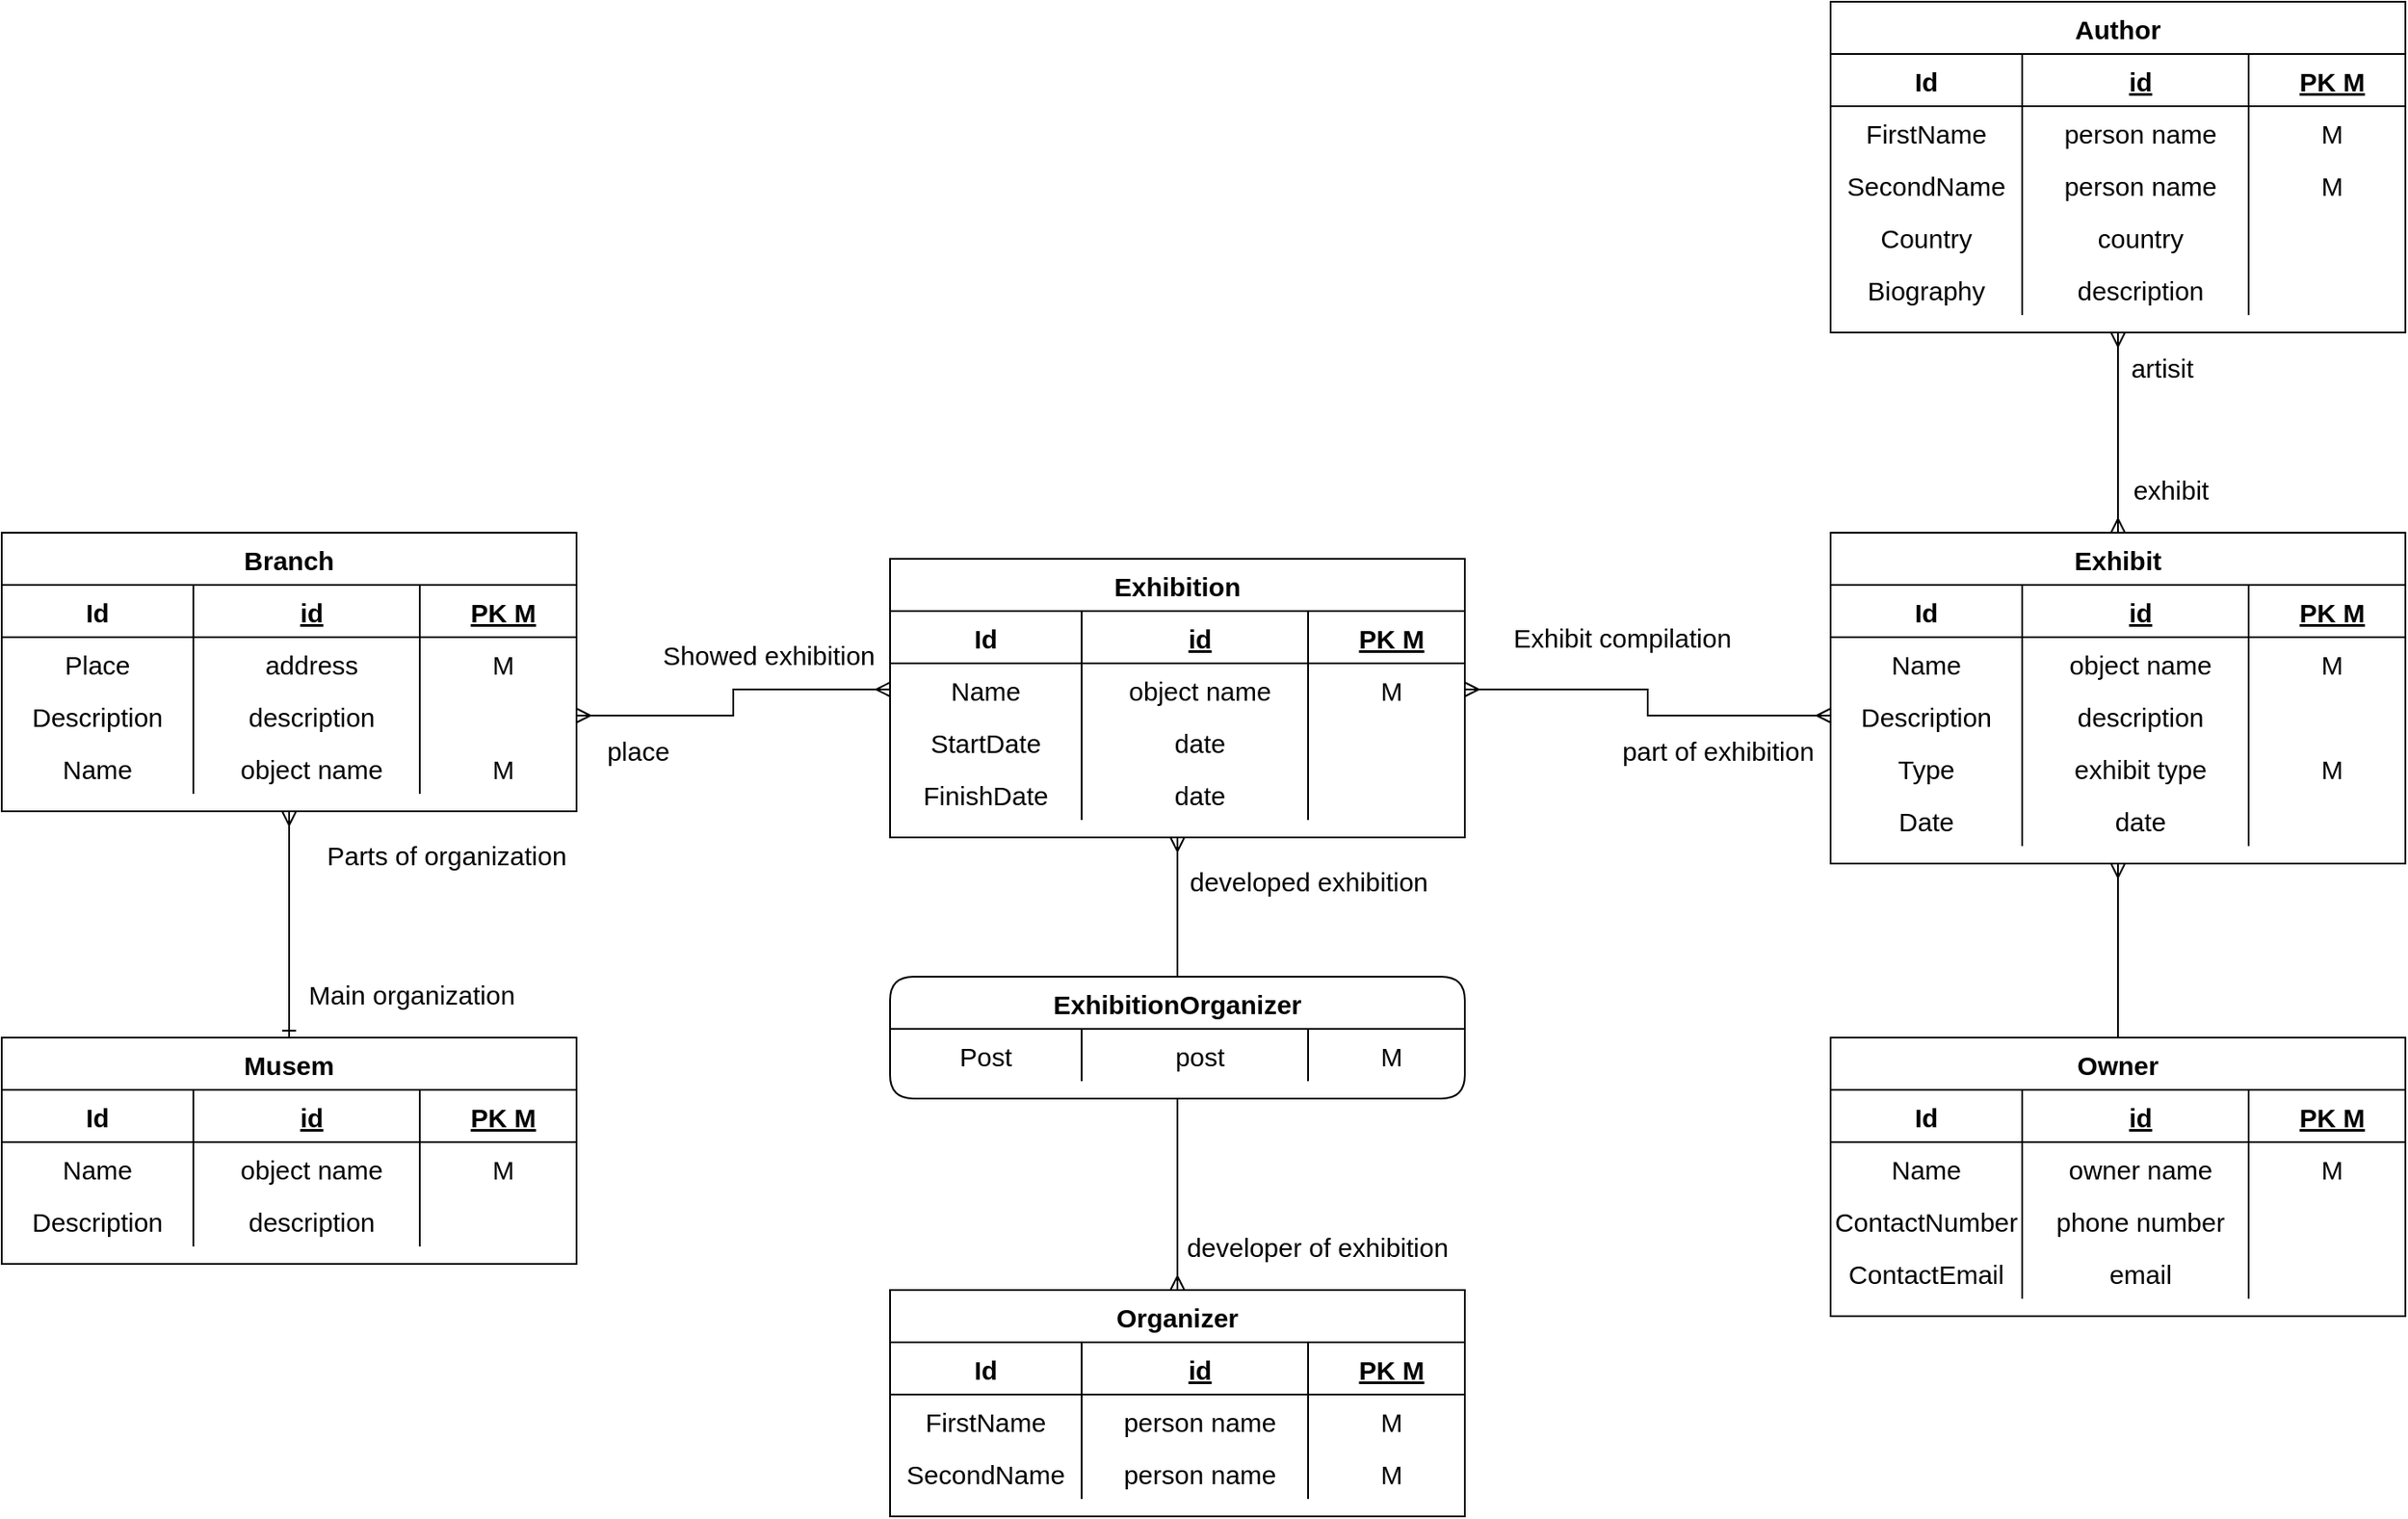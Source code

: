 <mxfile version="14.2.3" type="github">
  <diagram name="Page-1" id="e56a1550-8fbb-45ad-956c-1786394a9013">
    <mxGraphModel dx="1483" dy="821" grid="1" gridSize="10" guides="1" tooltips="1" connect="1" arrows="1" fold="1" page="1" pageScale="1" pageWidth="1920" pageHeight="1200" background="#ffffff" math="0" shadow="0">
      <root>
        <mxCell id="0" />
        <mxCell id="1" parent="0" />
        <mxCell id="dKACLaoBQJQbCitSLf5S-146" style="edgeStyle=orthogonalEdgeStyle;rounded=0;orthogonalLoop=1;jettySize=auto;html=1;exitX=0.5;exitY=0;exitDx=0;exitDy=0;entryX=0.5;entryY=1;entryDx=0;entryDy=0;startArrow=ERone;startFill=0;endArrow=ERmany;endFill=0;fontSize=15;" parent="1" source="dKACLaoBQJQbCitSLf5S-1" target="dKACLaoBQJQbCitSLf5S-18" edge="1">
          <mxGeometry relative="1" as="geometry" />
        </mxCell>
        <mxCell id="dKACLaoBQJQbCitSLf5S-1" value="Musem" style="shape=table;startSize=30;container=1;collapsible=1;childLayout=tableLayout;fixedRows=1;rowLines=0;fontStyle=1;align=center;resizeLast=1;fontSize=15;" parent="1" vertex="1">
          <mxGeometry x="410" y="845" width="330" height="130" as="geometry" />
        </mxCell>
        <mxCell id="dKACLaoBQJQbCitSLf5S-2" value="" style="shape=partialRectangle;collapsible=0;dropTarget=0;pointerEvents=0;fillColor=none;top=0;left=0;bottom=1;right=0;points=[[0,0.5],[1,0.5]];portConstraint=eastwest;align=center;fontSize=15;" parent="dKACLaoBQJQbCitSLf5S-1" vertex="1">
          <mxGeometry y="30" width="330" height="30" as="geometry" />
        </mxCell>
        <mxCell id="dKACLaoBQJQbCitSLf5S-3" value="Id" style="shape=partialRectangle;connectable=0;fillColor=none;top=0;left=0;bottom=0;right=0;fontStyle=1;overflow=hidden;align=center;fontSize=15;" parent="dKACLaoBQJQbCitSLf5S-2" vertex="1">
          <mxGeometry width="110" height="30" as="geometry" />
        </mxCell>
        <mxCell id="dKACLaoBQJQbCitSLf5S-4" value="id" style="shape=partialRectangle;connectable=0;fillColor=none;top=0;left=0;bottom=0;right=0;align=center;spacingLeft=6;fontStyle=5;overflow=hidden;fontSize=15;" parent="dKACLaoBQJQbCitSLf5S-2" vertex="1">
          <mxGeometry x="110" width="130" height="30" as="geometry" />
        </mxCell>
        <mxCell id="dKACLaoBQJQbCitSLf5S-14" value="PK M" style="shape=partialRectangle;connectable=0;fillColor=none;top=0;left=0;bottom=0;right=0;align=center;spacingLeft=6;fontStyle=5;overflow=hidden;fontSize=15;" parent="dKACLaoBQJQbCitSLf5S-2" vertex="1">
          <mxGeometry x="240" width="90" height="30" as="geometry" />
        </mxCell>
        <mxCell id="dKACLaoBQJQbCitSLf5S-5" value="" style="shape=partialRectangle;collapsible=0;dropTarget=0;pointerEvents=0;fillColor=none;top=0;left=0;bottom=0;right=0;points=[[0,0.5],[1,0.5]];portConstraint=eastwest;align=center;fontSize=15;" parent="dKACLaoBQJQbCitSLf5S-1" vertex="1">
          <mxGeometry y="60" width="330" height="30" as="geometry" />
        </mxCell>
        <mxCell id="dKACLaoBQJQbCitSLf5S-6" value="Name" style="shape=partialRectangle;connectable=0;fillColor=none;top=0;left=0;bottom=0;right=0;editable=1;overflow=hidden;align=center;fontSize=15;" parent="dKACLaoBQJQbCitSLf5S-5" vertex="1">
          <mxGeometry width="110" height="30" as="geometry" />
        </mxCell>
        <mxCell id="dKACLaoBQJQbCitSLf5S-7" value="object name" style="shape=partialRectangle;connectable=0;fillColor=none;top=0;left=0;bottom=0;right=0;align=center;spacingLeft=6;overflow=hidden;fontSize=15;" parent="dKACLaoBQJQbCitSLf5S-5" vertex="1">
          <mxGeometry x="110" width="130" height="30" as="geometry" />
        </mxCell>
        <mxCell id="dKACLaoBQJQbCitSLf5S-15" value="M" style="shape=partialRectangle;connectable=0;fillColor=none;top=0;left=0;bottom=0;right=0;align=center;spacingLeft=6;overflow=hidden;fontSize=15;" parent="dKACLaoBQJQbCitSLf5S-5" vertex="1">
          <mxGeometry x="240" width="90" height="30" as="geometry" />
        </mxCell>
        <mxCell id="dKACLaoBQJQbCitSLf5S-8" value="" style="shape=partialRectangle;collapsible=0;dropTarget=0;pointerEvents=0;fillColor=none;top=0;left=0;bottom=0;right=0;points=[[0,0.5],[1,0.5]];portConstraint=eastwest;align=center;fontSize=15;" parent="dKACLaoBQJQbCitSLf5S-1" vertex="1">
          <mxGeometry y="90" width="330" height="30" as="geometry" />
        </mxCell>
        <mxCell id="dKACLaoBQJQbCitSLf5S-9" value="Description" style="shape=partialRectangle;connectable=0;fillColor=none;top=0;left=0;bottom=0;right=0;editable=1;overflow=hidden;align=center;fontSize=15;" parent="dKACLaoBQJQbCitSLf5S-8" vertex="1">
          <mxGeometry width="110" height="30" as="geometry" />
        </mxCell>
        <mxCell id="dKACLaoBQJQbCitSLf5S-10" value="description" style="shape=partialRectangle;connectable=0;fillColor=none;top=0;left=0;bottom=0;right=0;align=center;spacingLeft=6;overflow=hidden;fontSize=15;" parent="dKACLaoBQJQbCitSLf5S-8" vertex="1">
          <mxGeometry x="110" width="130" height="30" as="geometry" />
        </mxCell>
        <mxCell id="dKACLaoBQJQbCitSLf5S-16" style="shape=partialRectangle;connectable=0;fillColor=none;top=0;left=0;bottom=0;right=0;align=center;spacingLeft=6;overflow=hidden;fontSize=15;" parent="dKACLaoBQJQbCitSLf5S-8" vertex="1">
          <mxGeometry x="240" width="90" height="30" as="geometry" />
        </mxCell>
        <mxCell id="dKACLaoBQJQbCitSLf5S-18" value="Branch" style="shape=table;startSize=30;container=1;collapsible=1;childLayout=tableLayout;fixedRows=1;rowLines=0;fontStyle=1;align=center;resizeLast=1;fontSize=15;" parent="1" vertex="1">
          <mxGeometry x="410" y="555" width="330" height="160" as="geometry" />
        </mxCell>
        <mxCell id="dKACLaoBQJQbCitSLf5S-19" value="" style="shape=partialRectangle;collapsible=0;dropTarget=0;pointerEvents=0;fillColor=none;top=0;left=0;bottom=1;right=0;points=[[0,0.5],[1,0.5]];portConstraint=eastwest;align=center;fontSize=15;" parent="dKACLaoBQJQbCitSLf5S-18" vertex="1">
          <mxGeometry y="30" width="330" height="30" as="geometry" />
        </mxCell>
        <mxCell id="dKACLaoBQJQbCitSLf5S-20" value="Id" style="shape=partialRectangle;connectable=0;fillColor=none;top=0;left=0;bottom=0;right=0;fontStyle=1;overflow=hidden;align=center;fontSize=15;" parent="dKACLaoBQJQbCitSLf5S-19" vertex="1">
          <mxGeometry width="110" height="30" as="geometry" />
        </mxCell>
        <mxCell id="dKACLaoBQJQbCitSLf5S-21" value="id" style="shape=partialRectangle;connectable=0;fillColor=none;top=0;left=0;bottom=0;right=0;align=center;spacingLeft=6;fontStyle=5;overflow=hidden;fontSize=15;" parent="dKACLaoBQJQbCitSLf5S-19" vertex="1">
          <mxGeometry x="110" width="130" height="30" as="geometry" />
        </mxCell>
        <mxCell id="dKACLaoBQJQbCitSLf5S-22" value="PK M" style="shape=partialRectangle;connectable=0;fillColor=none;top=0;left=0;bottom=0;right=0;align=center;spacingLeft=6;fontStyle=5;overflow=hidden;fontSize=15;" parent="dKACLaoBQJQbCitSLf5S-19" vertex="1">
          <mxGeometry x="240" width="90" height="30" as="geometry" />
        </mxCell>
        <mxCell id="dKACLaoBQJQbCitSLf5S-23" value="" style="shape=partialRectangle;collapsible=0;dropTarget=0;pointerEvents=0;fillColor=none;top=0;left=0;bottom=0;right=0;points=[[0,0.5],[1,0.5]];portConstraint=eastwest;align=center;fontSize=15;" parent="dKACLaoBQJQbCitSLf5S-18" vertex="1">
          <mxGeometry y="60" width="330" height="30" as="geometry" />
        </mxCell>
        <mxCell id="dKACLaoBQJQbCitSLf5S-24" value="Place" style="shape=partialRectangle;connectable=0;fillColor=none;top=0;left=0;bottom=0;right=0;editable=1;overflow=hidden;align=center;fontSize=15;" parent="dKACLaoBQJQbCitSLf5S-23" vertex="1">
          <mxGeometry width="110" height="30" as="geometry" />
        </mxCell>
        <mxCell id="dKACLaoBQJQbCitSLf5S-25" value="address" style="shape=partialRectangle;connectable=0;fillColor=none;top=0;left=0;bottom=0;right=0;align=center;spacingLeft=6;overflow=hidden;fontSize=15;" parent="dKACLaoBQJQbCitSLf5S-23" vertex="1">
          <mxGeometry x="110" width="130" height="30" as="geometry" />
        </mxCell>
        <mxCell id="dKACLaoBQJQbCitSLf5S-26" value="M" style="shape=partialRectangle;connectable=0;fillColor=none;top=0;left=0;bottom=0;right=0;align=center;spacingLeft=6;overflow=hidden;fontSize=15;" parent="dKACLaoBQJQbCitSLf5S-23" vertex="1">
          <mxGeometry x="240" width="90" height="30" as="geometry" />
        </mxCell>
        <mxCell id="dKACLaoBQJQbCitSLf5S-27" value="" style="shape=partialRectangle;collapsible=0;dropTarget=0;pointerEvents=0;fillColor=none;top=0;left=0;bottom=0;right=0;points=[[0,0.5],[1,0.5]];portConstraint=eastwest;align=center;fontSize=15;" parent="dKACLaoBQJQbCitSLf5S-18" vertex="1">
          <mxGeometry y="90" width="330" height="30" as="geometry" />
        </mxCell>
        <mxCell id="dKACLaoBQJQbCitSLf5S-28" value="Description" style="shape=partialRectangle;connectable=0;fillColor=none;top=0;left=0;bottom=0;right=0;editable=1;overflow=hidden;align=center;fontSize=15;" parent="dKACLaoBQJQbCitSLf5S-27" vertex="1">
          <mxGeometry width="110" height="30" as="geometry" />
        </mxCell>
        <mxCell id="dKACLaoBQJQbCitSLf5S-29" value="description" style="shape=partialRectangle;connectable=0;fillColor=none;top=0;left=0;bottom=0;right=0;align=center;spacingLeft=6;overflow=hidden;fontSize=15;" parent="dKACLaoBQJQbCitSLf5S-27" vertex="1">
          <mxGeometry x="110" width="130" height="30" as="geometry" />
        </mxCell>
        <mxCell id="dKACLaoBQJQbCitSLf5S-30" style="shape=partialRectangle;connectable=0;fillColor=none;top=0;left=0;bottom=0;right=0;align=center;spacingLeft=6;overflow=hidden;fontSize=15;" parent="dKACLaoBQJQbCitSLf5S-27" vertex="1">
          <mxGeometry x="240" width="90" height="30" as="geometry" />
        </mxCell>
        <mxCell id="dKACLaoBQJQbCitSLf5S-218" style="shape=partialRectangle;collapsible=0;dropTarget=0;pointerEvents=0;fillColor=none;top=0;left=0;bottom=0;right=0;points=[[0,0.5],[1,0.5]];portConstraint=eastwest;align=center;fontSize=15;" parent="dKACLaoBQJQbCitSLf5S-18" vertex="1">
          <mxGeometry y="120" width="330" height="30" as="geometry" />
        </mxCell>
        <mxCell id="dKACLaoBQJQbCitSLf5S-219" value="Name" style="shape=partialRectangle;connectable=0;fillColor=none;top=0;left=0;bottom=0;right=0;editable=1;overflow=hidden;align=center;fontSize=15;" parent="dKACLaoBQJQbCitSLf5S-218" vertex="1">
          <mxGeometry width="110" height="30" as="geometry" />
        </mxCell>
        <mxCell id="dKACLaoBQJQbCitSLf5S-220" value="object name" style="shape=partialRectangle;connectable=0;fillColor=none;top=0;left=0;bottom=0;right=0;align=center;spacingLeft=6;overflow=hidden;fontSize=15;" parent="dKACLaoBQJQbCitSLf5S-218" vertex="1">
          <mxGeometry x="110" width="130" height="30" as="geometry" />
        </mxCell>
        <mxCell id="dKACLaoBQJQbCitSLf5S-221" value="M" style="shape=partialRectangle;connectable=0;fillColor=none;top=0;left=0;bottom=0;right=0;align=center;spacingLeft=6;overflow=hidden;fontSize=15;" parent="dKACLaoBQJQbCitSLf5S-218" vertex="1">
          <mxGeometry x="240" width="90" height="30" as="geometry" />
        </mxCell>
        <mxCell id="dKACLaoBQJQbCitSLf5S-145" style="edgeStyle=orthogonalEdgeStyle;rounded=0;orthogonalLoop=1;jettySize=auto;html=1;exitX=0.5;exitY=0;exitDx=0;exitDy=0;entryX=0.5;entryY=1;entryDx=0;entryDy=0;startArrow=ERmany;startFill=0;endArrow=ERmany;endFill=0;fontSize=15;" parent="1" source="dKACLaoBQJQbCitSLf5S-35" target="dKACLaoBQJQbCitSLf5S-56" edge="1">
          <mxGeometry relative="1" as="geometry" />
        </mxCell>
        <mxCell id="dKACLaoBQJQbCitSLf5S-35" value="Exhibit" style="shape=table;startSize=30;container=1;collapsible=1;childLayout=tableLayout;fixedRows=1;rowLines=0;fontStyle=1;align=center;resizeLast=1;fontSize=15;" parent="1" vertex="1">
          <mxGeometry x="1460" y="555" width="330" height="190" as="geometry" />
        </mxCell>
        <mxCell id="dKACLaoBQJQbCitSLf5S-36" value="" style="shape=partialRectangle;collapsible=0;dropTarget=0;pointerEvents=0;fillColor=none;top=0;left=0;bottom=1;right=0;points=[[0,0.5],[1,0.5]];portConstraint=eastwest;align=center;fontSize=15;" parent="dKACLaoBQJQbCitSLf5S-35" vertex="1">
          <mxGeometry y="30" width="330" height="30" as="geometry" />
        </mxCell>
        <mxCell id="dKACLaoBQJQbCitSLf5S-37" value="Id" style="shape=partialRectangle;connectable=0;fillColor=none;top=0;left=0;bottom=0;right=0;fontStyle=1;overflow=hidden;align=center;fontSize=15;" parent="dKACLaoBQJQbCitSLf5S-36" vertex="1">
          <mxGeometry width="110" height="30" as="geometry" />
        </mxCell>
        <mxCell id="dKACLaoBQJQbCitSLf5S-38" value="id" style="shape=partialRectangle;connectable=0;fillColor=none;top=0;left=0;bottom=0;right=0;align=center;spacingLeft=6;fontStyle=5;overflow=hidden;fontSize=15;" parent="dKACLaoBQJQbCitSLf5S-36" vertex="1">
          <mxGeometry x="110" width="130" height="30" as="geometry" />
        </mxCell>
        <mxCell id="dKACLaoBQJQbCitSLf5S-39" value="PK M" style="shape=partialRectangle;connectable=0;fillColor=none;top=0;left=0;bottom=0;right=0;align=center;spacingLeft=6;fontStyle=5;overflow=hidden;fontSize=15;" parent="dKACLaoBQJQbCitSLf5S-36" vertex="1">
          <mxGeometry x="240" width="90" height="30" as="geometry" />
        </mxCell>
        <mxCell id="dKACLaoBQJQbCitSLf5S-40" value="" style="shape=partialRectangle;collapsible=0;dropTarget=0;pointerEvents=0;fillColor=none;top=0;left=0;bottom=0;right=0;points=[[0,0.5],[1,0.5]];portConstraint=eastwest;align=center;fontSize=15;" parent="dKACLaoBQJQbCitSLf5S-35" vertex="1">
          <mxGeometry y="60" width="330" height="30" as="geometry" />
        </mxCell>
        <mxCell id="dKACLaoBQJQbCitSLf5S-41" value="Name" style="shape=partialRectangle;connectable=0;fillColor=none;top=0;left=0;bottom=0;right=0;editable=1;overflow=hidden;align=center;fontSize=15;" parent="dKACLaoBQJQbCitSLf5S-40" vertex="1">
          <mxGeometry width="110" height="30" as="geometry" />
        </mxCell>
        <mxCell id="dKACLaoBQJQbCitSLf5S-42" value="object name" style="shape=partialRectangle;connectable=0;fillColor=none;top=0;left=0;bottom=0;right=0;align=center;spacingLeft=6;overflow=hidden;fontSize=15;" parent="dKACLaoBQJQbCitSLf5S-40" vertex="1">
          <mxGeometry x="110" width="130" height="30" as="geometry" />
        </mxCell>
        <mxCell id="dKACLaoBQJQbCitSLf5S-43" value="M" style="shape=partialRectangle;connectable=0;fillColor=none;top=0;left=0;bottom=0;right=0;align=center;spacingLeft=6;overflow=hidden;fontSize=15;" parent="dKACLaoBQJQbCitSLf5S-40" vertex="1">
          <mxGeometry x="240" width="90" height="30" as="geometry" />
        </mxCell>
        <mxCell id="dKACLaoBQJQbCitSLf5S-44" value="" style="shape=partialRectangle;collapsible=0;dropTarget=0;pointerEvents=0;fillColor=none;top=0;left=0;bottom=0;right=0;points=[[0,0.5],[1,0.5]];portConstraint=eastwest;align=center;fontSize=15;" parent="dKACLaoBQJQbCitSLf5S-35" vertex="1">
          <mxGeometry y="90" width="330" height="30" as="geometry" />
        </mxCell>
        <mxCell id="dKACLaoBQJQbCitSLf5S-45" value="Description" style="shape=partialRectangle;connectable=0;fillColor=none;top=0;left=0;bottom=0;right=0;editable=1;overflow=hidden;align=center;fontSize=15;" parent="dKACLaoBQJQbCitSLf5S-44" vertex="1">
          <mxGeometry width="110" height="30" as="geometry" />
        </mxCell>
        <mxCell id="dKACLaoBQJQbCitSLf5S-46" value="description" style="shape=partialRectangle;connectable=0;fillColor=none;top=0;left=0;bottom=0;right=0;align=center;spacingLeft=6;overflow=hidden;fontSize=15;" parent="dKACLaoBQJQbCitSLf5S-44" vertex="1">
          <mxGeometry x="110" width="130" height="30" as="geometry" />
        </mxCell>
        <mxCell id="dKACLaoBQJQbCitSLf5S-47" style="shape=partialRectangle;connectable=0;fillColor=none;top=0;left=0;bottom=0;right=0;align=center;spacingLeft=6;overflow=hidden;fontSize=15;" parent="dKACLaoBQJQbCitSLf5S-44" vertex="1">
          <mxGeometry x="240" width="90" height="30" as="geometry" />
        </mxCell>
        <mxCell id="dKACLaoBQJQbCitSLf5S-48" value="" style="shape=partialRectangle;collapsible=0;dropTarget=0;pointerEvents=0;fillColor=none;top=0;left=0;bottom=0;right=0;points=[[0,0.5],[1,0.5]];portConstraint=eastwest;align=center;fontSize=15;" parent="dKACLaoBQJQbCitSLf5S-35" vertex="1">
          <mxGeometry y="120" width="330" height="30" as="geometry" />
        </mxCell>
        <mxCell id="dKACLaoBQJQbCitSLf5S-49" value="Type" style="shape=partialRectangle;connectable=0;fillColor=none;top=0;left=0;bottom=0;right=0;editable=1;overflow=hidden;align=center;fontSize=15;" parent="dKACLaoBQJQbCitSLf5S-48" vertex="1">
          <mxGeometry width="110" height="30" as="geometry" />
        </mxCell>
        <mxCell id="dKACLaoBQJQbCitSLf5S-50" value="exhibit type" style="shape=partialRectangle;connectable=0;fillColor=none;top=0;left=0;bottom=0;right=0;align=center;spacingLeft=6;overflow=hidden;fontSize=15;" parent="dKACLaoBQJQbCitSLf5S-48" vertex="1">
          <mxGeometry x="110" width="130" height="30" as="geometry" />
        </mxCell>
        <mxCell id="dKACLaoBQJQbCitSLf5S-51" value="M" style="shape=partialRectangle;connectable=0;fillColor=none;top=0;left=0;bottom=0;right=0;align=center;spacingLeft=6;overflow=hidden;fontSize=15;" parent="dKACLaoBQJQbCitSLf5S-48" vertex="1">
          <mxGeometry x="240" width="90" height="30" as="geometry" />
        </mxCell>
        <mxCell id="dKACLaoBQJQbCitSLf5S-52" value="" style="shape=partialRectangle;collapsible=0;dropTarget=0;pointerEvents=0;fillColor=none;top=0;left=0;bottom=0;right=0;points=[[0,0.5],[1,0.5]];portConstraint=eastwest;align=center;fontSize=15;" parent="dKACLaoBQJQbCitSLf5S-35" vertex="1">
          <mxGeometry y="150" width="330" height="30" as="geometry" />
        </mxCell>
        <mxCell id="dKACLaoBQJQbCitSLf5S-53" value="Date" style="shape=partialRectangle;connectable=0;fillColor=none;top=0;left=0;bottom=0;right=0;editable=1;overflow=hidden;align=center;fontSize=15;" parent="dKACLaoBQJQbCitSLf5S-52" vertex="1">
          <mxGeometry width="110" height="30" as="geometry" />
        </mxCell>
        <mxCell id="dKACLaoBQJQbCitSLf5S-54" value="date" style="shape=partialRectangle;connectable=0;fillColor=none;top=0;left=0;bottom=0;right=0;align=center;spacingLeft=6;overflow=hidden;fontSize=15;" parent="dKACLaoBQJQbCitSLf5S-52" vertex="1">
          <mxGeometry x="110" width="130" height="30" as="geometry" />
        </mxCell>
        <mxCell id="dKACLaoBQJQbCitSLf5S-55" value="" style="shape=partialRectangle;connectable=0;fillColor=none;top=0;left=0;bottom=0;right=0;align=center;spacingLeft=6;overflow=hidden;fontSize=15;" parent="dKACLaoBQJQbCitSLf5S-52" vertex="1">
          <mxGeometry x="240" width="90" height="30" as="geometry" />
        </mxCell>
        <mxCell id="dKACLaoBQJQbCitSLf5S-56" value="Author" style="shape=table;startSize=30;container=1;collapsible=1;childLayout=tableLayout;fixedRows=1;rowLines=0;fontStyle=1;align=center;resizeLast=1;fontSize=15;" parent="1" vertex="1">
          <mxGeometry x="1460" y="250" width="330" height="190" as="geometry" />
        </mxCell>
        <mxCell id="dKACLaoBQJQbCitSLf5S-57" value="" style="shape=partialRectangle;collapsible=0;dropTarget=0;pointerEvents=0;fillColor=none;top=0;left=0;bottom=1;right=0;points=[[0,0.5],[1,0.5]];portConstraint=eastwest;align=center;fontSize=15;" parent="dKACLaoBQJQbCitSLf5S-56" vertex="1">
          <mxGeometry y="30" width="330" height="30" as="geometry" />
        </mxCell>
        <mxCell id="dKACLaoBQJQbCitSLf5S-58" value="Id" style="shape=partialRectangle;connectable=0;fillColor=none;top=0;left=0;bottom=0;right=0;fontStyle=1;overflow=hidden;align=center;fontSize=15;" parent="dKACLaoBQJQbCitSLf5S-57" vertex="1">
          <mxGeometry width="110" height="30" as="geometry" />
        </mxCell>
        <mxCell id="dKACLaoBQJQbCitSLf5S-59" value="id" style="shape=partialRectangle;connectable=0;fillColor=none;top=0;left=0;bottom=0;right=0;align=center;spacingLeft=6;fontStyle=5;overflow=hidden;fontSize=15;" parent="dKACLaoBQJQbCitSLf5S-57" vertex="1">
          <mxGeometry x="110" width="130" height="30" as="geometry" />
        </mxCell>
        <mxCell id="dKACLaoBQJQbCitSLf5S-60" value="PK M" style="shape=partialRectangle;connectable=0;fillColor=none;top=0;left=0;bottom=0;right=0;align=center;spacingLeft=6;fontStyle=5;overflow=hidden;fontSize=15;" parent="dKACLaoBQJQbCitSLf5S-57" vertex="1">
          <mxGeometry x="240" width="90" height="30" as="geometry" />
        </mxCell>
        <mxCell id="dKACLaoBQJQbCitSLf5S-61" value="" style="shape=partialRectangle;collapsible=0;dropTarget=0;pointerEvents=0;fillColor=none;top=0;left=0;bottom=0;right=0;points=[[0,0.5],[1,0.5]];portConstraint=eastwest;align=center;fontSize=15;" parent="dKACLaoBQJQbCitSLf5S-56" vertex="1">
          <mxGeometry y="60" width="330" height="30" as="geometry" />
        </mxCell>
        <mxCell id="dKACLaoBQJQbCitSLf5S-62" value="FirstName" style="shape=partialRectangle;connectable=0;fillColor=none;top=0;left=0;bottom=0;right=0;editable=1;overflow=hidden;align=center;fontSize=15;" parent="dKACLaoBQJQbCitSLf5S-61" vertex="1">
          <mxGeometry width="110" height="30" as="geometry" />
        </mxCell>
        <mxCell id="dKACLaoBQJQbCitSLf5S-63" value="person name" style="shape=partialRectangle;connectable=0;fillColor=none;top=0;left=0;bottom=0;right=0;align=center;spacingLeft=6;overflow=hidden;fontSize=15;" parent="dKACLaoBQJQbCitSLf5S-61" vertex="1">
          <mxGeometry x="110" width="130" height="30" as="geometry" />
        </mxCell>
        <mxCell id="dKACLaoBQJQbCitSLf5S-64" value="M" style="shape=partialRectangle;connectable=0;fillColor=none;top=0;left=0;bottom=0;right=0;align=center;spacingLeft=6;overflow=hidden;fontSize=15;" parent="dKACLaoBQJQbCitSLf5S-61" vertex="1">
          <mxGeometry x="240" width="90" height="30" as="geometry" />
        </mxCell>
        <mxCell id="dKACLaoBQJQbCitSLf5S-183" value="" style="shape=partialRectangle;collapsible=0;dropTarget=0;pointerEvents=0;fillColor=none;top=0;left=0;bottom=0;right=0;points=[[0,0.5],[1,0.5]];portConstraint=eastwest;align=center;fontSize=15;" parent="dKACLaoBQJQbCitSLf5S-56" vertex="1">
          <mxGeometry y="90" width="330" height="30" as="geometry" />
        </mxCell>
        <mxCell id="dKACLaoBQJQbCitSLf5S-184" value="SecondName" style="shape=partialRectangle;connectable=0;fillColor=none;top=0;left=0;bottom=0;right=0;editable=1;overflow=hidden;align=center;fontSize=15;" parent="dKACLaoBQJQbCitSLf5S-183" vertex="1">
          <mxGeometry width="110" height="30" as="geometry" />
        </mxCell>
        <mxCell id="dKACLaoBQJQbCitSLf5S-185" value="person name" style="shape=partialRectangle;connectable=0;fillColor=none;top=0;left=0;bottom=0;right=0;align=center;spacingLeft=6;overflow=hidden;fontSize=15;" parent="dKACLaoBQJQbCitSLf5S-183" vertex="1">
          <mxGeometry x="110" width="130" height="30" as="geometry" />
        </mxCell>
        <mxCell id="dKACLaoBQJQbCitSLf5S-186" value="M" style="shape=partialRectangle;connectable=0;fillColor=none;top=0;left=0;bottom=0;right=0;align=center;spacingLeft=6;overflow=hidden;fontSize=15;" parent="dKACLaoBQJQbCitSLf5S-183" vertex="1">
          <mxGeometry x="240" width="90" height="30" as="geometry" />
        </mxCell>
        <mxCell id="dKACLaoBQJQbCitSLf5S-65" value="" style="shape=partialRectangle;collapsible=0;dropTarget=0;pointerEvents=0;fillColor=none;top=0;left=0;bottom=0;right=0;points=[[0,0.5],[1,0.5]];portConstraint=eastwest;align=center;fontSize=15;" parent="dKACLaoBQJQbCitSLf5S-56" vertex="1">
          <mxGeometry y="120" width="330" height="30" as="geometry" />
        </mxCell>
        <mxCell id="dKACLaoBQJQbCitSLf5S-66" value="Country" style="shape=partialRectangle;connectable=0;fillColor=none;top=0;left=0;bottom=0;right=0;editable=1;overflow=hidden;align=center;fontSize=15;" parent="dKACLaoBQJQbCitSLf5S-65" vertex="1">
          <mxGeometry width="110" height="30" as="geometry" />
        </mxCell>
        <mxCell id="dKACLaoBQJQbCitSLf5S-67" value="country" style="shape=partialRectangle;connectable=0;fillColor=none;top=0;left=0;bottom=0;right=0;align=center;spacingLeft=6;overflow=hidden;fontSize=15;" parent="dKACLaoBQJQbCitSLf5S-65" vertex="1">
          <mxGeometry x="110" width="130" height="30" as="geometry" />
        </mxCell>
        <mxCell id="dKACLaoBQJQbCitSLf5S-68" style="shape=partialRectangle;connectable=0;fillColor=none;top=0;left=0;bottom=0;right=0;align=center;spacingLeft=6;overflow=hidden;fontSize=15;" parent="dKACLaoBQJQbCitSLf5S-65" vertex="1">
          <mxGeometry x="240" width="90" height="30" as="geometry" />
        </mxCell>
        <mxCell id="dKACLaoBQJQbCitSLf5S-69" value="" style="shape=partialRectangle;collapsible=0;dropTarget=0;pointerEvents=0;fillColor=none;top=0;left=0;bottom=0;right=0;points=[[0,0.5],[1,0.5]];portConstraint=eastwest;align=center;fontSize=15;" parent="dKACLaoBQJQbCitSLf5S-56" vertex="1">
          <mxGeometry y="150" width="330" height="30" as="geometry" />
        </mxCell>
        <mxCell id="dKACLaoBQJQbCitSLf5S-70" value="Biography" style="shape=partialRectangle;connectable=0;fillColor=none;top=0;left=0;bottom=0;right=0;editable=1;overflow=hidden;align=center;fontSize=15;" parent="dKACLaoBQJQbCitSLf5S-69" vertex="1">
          <mxGeometry width="110" height="30" as="geometry" />
        </mxCell>
        <mxCell id="dKACLaoBQJQbCitSLf5S-71" value="description" style="shape=partialRectangle;connectable=0;fillColor=none;top=0;left=0;bottom=0;right=0;align=center;spacingLeft=6;overflow=hidden;fontSize=15;" parent="dKACLaoBQJQbCitSLf5S-69" vertex="1">
          <mxGeometry x="110" width="130" height="30" as="geometry" />
        </mxCell>
        <mxCell id="dKACLaoBQJQbCitSLf5S-72" style="shape=partialRectangle;connectable=0;fillColor=none;top=0;left=0;bottom=0;right=0;align=center;spacingLeft=6;overflow=hidden;fontSize=15;" parent="dKACLaoBQJQbCitSLf5S-69" vertex="1">
          <mxGeometry x="240" width="90" height="30" as="geometry" />
        </mxCell>
        <mxCell id="dKACLaoBQJQbCitSLf5S-73" value="Organizer" style="shape=table;startSize=30;container=1;collapsible=1;childLayout=tableLayout;fixedRows=1;rowLines=0;fontStyle=1;align=center;resizeLast=1;fontSize=15;" parent="1" vertex="1">
          <mxGeometry x="920" y="990" width="330" height="130" as="geometry" />
        </mxCell>
        <mxCell id="dKACLaoBQJQbCitSLf5S-74" value="" style="shape=partialRectangle;collapsible=0;dropTarget=0;pointerEvents=0;fillColor=none;top=0;left=0;bottom=1;right=0;points=[[0,0.5],[1,0.5]];portConstraint=eastwest;align=center;fontSize=15;" parent="dKACLaoBQJQbCitSLf5S-73" vertex="1">
          <mxGeometry y="30" width="330" height="30" as="geometry" />
        </mxCell>
        <mxCell id="dKACLaoBQJQbCitSLf5S-75" value="Id" style="shape=partialRectangle;connectable=0;fillColor=none;top=0;left=0;bottom=0;right=0;fontStyle=1;overflow=hidden;align=center;fontSize=15;" parent="dKACLaoBQJQbCitSLf5S-74" vertex="1">
          <mxGeometry width="110" height="30" as="geometry" />
        </mxCell>
        <mxCell id="dKACLaoBQJQbCitSLf5S-76" value="id" style="shape=partialRectangle;connectable=0;fillColor=none;top=0;left=0;bottom=0;right=0;align=center;spacingLeft=6;fontStyle=5;overflow=hidden;fontSize=15;" parent="dKACLaoBQJQbCitSLf5S-74" vertex="1">
          <mxGeometry x="110" width="130" height="30" as="geometry" />
        </mxCell>
        <mxCell id="dKACLaoBQJQbCitSLf5S-77" value="PK M" style="shape=partialRectangle;connectable=0;fillColor=none;top=0;left=0;bottom=0;right=0;align=center;spacingLeft=6;fontStyle=5;overflow=hidden;fontSize=15;" parent="dKACLaoBQJQbCitSLf5S-74" vertex="1">
          <mxGeometry x="240" width="90" height="30" as="geometry" />
        </mxCell>
        <mxCell id="dKACLaoBQJQbCitSLf5S-78" value="" style="shape=partialRectangle;collapsible=0;dropTarget=0;pointerEvents=0;fillColor=none;top=0;left=0;bottom=0;right=0;points=[[0,0.5],[1,0.5]];portConstraint=eastwest;align=center;fontSize=15;" parent="dKACLaoBQJQbCitSLf5S-73" vertex="1">
          <mxGeometry y="60" width="330" height="30" as="geometry" />
        </mxCell>
        <mxCell id="dKACLaoBQJQbCitSLf5S-79" value="FirstName" style="shape=partialRectangle;connectable=0;fillColor=none;top=0;left=0;bottom=0;right=0;editable=1;overflow=hidden;align=center;fontSize=15;" parent="dKACLaoBQJQbCitSLf5S-78" vertex="1">
          <mxGeometry width="110" height="30" as="geometry" />
        </mxCell>
        <mxCell id="dKACLaoBQJQbCitSLf5S-80" value="person name" style="shape=partialRectangle;connectable=0;fillColor=none;top=0;left=0;bottom=0;right=0;align=center;spacingLeft=6;overflow=hidden;fontSize=15;" parent="dKACLaoBQJQbCitSLf5S-78" vertex="1">
          <mxGeometry x="110" width="130" height="30" as="geometry" />
        </mxCell>
        <mxCell id="dKACLaoBQJQbCitSLf5S-81" value="M" style="shape=partialRectangle;connectable=0;fillColor=none;top=0;left=0;bottom=0;right=0;align=center;spacingLeft=6;overflow=hidden;fontSize=15;" parent="dKACLaoBQJQbCitSLf5S-78" vertex="1">
          <mxGeometry x="240" width="90" height="30" as="geometry" />
        </mxCell>
        <mxCell id="dKACLaoBQJQbCitSLf5S-187" value="" style="shape=partialRectangle;collapsible=0;dropTarget=0;pointerEvents=0;fillColor=none;top=0;left=0;bottom=0;right=0;points=[[0,0.5],[1,0.5]];portConstraint=eastwest;align=center;fontSize=15;" parent="dKACLaoBQJQbCitSLf5S-73" vertex="1">
          <mxGeometry y="90" width="330" height="30" as="geometry" />
        </mxCell>
        <mxCell id="dKACLaoBQJQbCitSLf5S-188" value="SecondName" style="shape=partialRectangle;connectable=0;fillColor=none;top=0;left=0;bottom=0;right=0;editable=1;overflow=hidden;align=center;fontSize=15;" parent="dKACLaoBQJQbCitSLf5S-187" vertex="1">
          <mxGeometry width="110" height="30" as="geometry" />
        </mxCell>
        <mxCell id="dKACLaoBQJQbCitSLf5S-189" value="person name" style="shape=partialRectangle;connectable=0;fillColor=none;top=0;left=0;bottom=0;right=0;align=center;spacingLeft=6;overflow=hidden;fontSize=15;" parent="dKACLaoBQJQbCitSLf5S-187" vertex="1">
          <mxGeometry x="110" width="130" height="30" as="geometry" />
        </mxCell>
        <mxCell id="dKACLaoBQJQbCitSLf5S-190" value="M" style="shape=partialRectangle;connectable=0;fillColor=none;top=0;left=0;bottom=0;right=0;align=center;spacingLeft=6;overflow=hidden;fontSize=15;" parent="dKACLaoBQJQbCitSLf5S-187" vertex="1">
          <mxGeometry x="240" width="90" height="30" as="geometry" />
        </mxCell>
        <mxCell id="dKACLaoBQJQbCitSLf5S-90" value="Exhibition" style="shape=table;startSize=30;container=1;collapsible=1;childLayout=tableLayout;fixedRows=1;rowLines=0;fontStyle=1;align=center;resizeLast=1;fontSize=15;" parent="1" vertex="1">
          <mxGeometry x="920" y="570" width="330" height="160" as="geometry" />
        </mxCell>
        <mxCell id="dKACLaoBQJQbCitSLf5S-91" value="" style="shape=partialRectangle;collapsible=0;dropTarget=0;pointerEvents=0;fillColor=none;top=0;left=0;bottom=1;right=0;points=[[0,0.5],[1,0.5]];portConstraint=eastwest;align=center;fontSize=15;" parent="dKACLaoBQJQbCitSLf5S-90" vertex="1">
          <mxGeometry y="30" width="330" height="30" as="geometry" />
        </mxCell>
        <mxCell id="dKACLaoBQJQbCitSLf5S-92" value="Id" style="shape=partialRectangle;connectable=0;fillColor=none;top=0;left=0;bottom=0;right=0;fontStyle=1;overflow=hidden;align=center;fontSize=15;" parent="dKACLaoBQJQbCitSLf5S-91" vertex="1">
          <mxGeometry width="110" height="30" as="geometry" />
        </mxCell>
        <mxCell id="dKACLaoBQJQbCitSLf5S-93" value="id" style="shape=partialRectangle;connectable=0;fillColor=none;top=0;left=0;bottom=0;right=0;align=center;spacingLeft=6;fontStyle=5;overflow=hidden;fontSize=15;" parent="dKACLaoBQJQbCitSLf5S-91" vertex="1">
          <mxGeometry x="110" width="130" height="30" as="geometry" />
        </mxCell>
        <mxCell id="dKACLaoBQJQbCitSLf5S-94" value="PK M" style="shape=partialRectangle;connectable=0;fillColor=none;top=0;left=0;bottom=0;right=0;align=center;spacingLeft=6;fontStyle=5;overflow=hidden;fontSize=15;" parent="dKACLaoBQJQbCitSLf5S-91" vertex="1">
          <mxGeometry x="240" width="90" height="30" as="geometry" />
        </mxCell>
        <mxCell id="dKACLaoBQJQbCitSLf5S-95" value="" style="shape=partialRectangle;collapsible=0;dropTarget=0;pointerEvents=0;fillColor=none;top=0;left=0;bottom=0;right=0;points=[[0,0.5],[1,0.5]];portConstraint=eastwest;align=center;fontSize=15;" parent="dKACLaoBQJQbCitSLf5S-90" vertex="1">
          <mxGeometry y="60" width="330" height="30" as="geometry" />
        </mxCell>
        <mxCell id="dKACLaoBQJQbCitSLf5S-96" value="Name" style="shape=partialRectangle;connectable=0;fillColor=none;top=0;left=0;bottom=0;right=0;editable=1;overflow=hidden;align=center;fontSize=15;" parent="dKACLaoBQJQbCitSLf5S-95" vertex="1">
          <mxGeometry width="110" height="30" as="geometry" />
        </mxCell>
        <mxCell id="dKACLaoBQJQbCitSLf5S-97" value="object name" style="shape=partialRectangle;connectable=0;fillColor=none;top=0;left=0;bottom=0;right=0;align=center;spacingLeft=6;overflow=hidden;fontSize=15;" parent="dKACLaoBQJQbCitSLf5S-95" vertex="1">
          <mxGeometry x="110" width="130" height="30" as="geometry" />
        </mxCell>
        <mxCell id="dKACLaoBQJQbCitSLf5S-98" value="M" style="shape=partialRectangle;connectable=0;fillColor=none;top=0;left=0;bottom=0;right=0;align=center;spacingLeft=6;overflow=hidden;fontSize=15;" parent="dKACLaoBQJQbCitSLf5S-95" vertex="1">
          <mxGeometry x="240" width="90" height="30" as="geometry" />
        </mxCell>
        <mxCell id="dKACLaoBQJQbCitSLf5S-99" value="" style="shape=partialRectangle;collapsible=0;dropTarget=0;pointerEvents=0;fillColor=none;top=0;left=0;bottom=0;right=0;points=[[0,0.5],[1,0.5]];portConstraint=eastwest;align=center;fontSize=15;" parent="dKACLaoBQJQbCitSLf5S-90" vertex="1">
          <mxGeometry y="90" width="330" height="30" as="geometry" />
        </mxCell>
        <mxCell id="dKACLaoBQJQbCitSLf5S-100" value="StartDate" style="shape=partialRectangle;connectable=0;fillColor=none;top=0;left=0;bottom=0;right=0;editable=1;overflow=hidden;align=center;fontSize=15;" parent="dKACLaoBQJQbCitSLf5S-99" vertex="1">
          <mxGeometry width="110" height="30" as="geometry" />
        </mxCell>
        <mxCell id="dKACLaoBQJQbCitSLf5S-101" value="date" style="shape=partialRectangle;connectable=0;fillColor=none;top=0;left=0;bottom=0;right=0;align=center;spacingLeft=6;overflow=hidden;fontSize=15;" parent="dKACLaoBQJQbCitSLf5S-99" vertex="1">
          <mxGeometry x="110" width="130" height="30" as="geometry" />
        </mxCell>
        <mxCell id="dKACLaoBQJQbCitSLf5S-102" style="shape=partialRectangle;connectable=0;fillColor=none;top=0;left=0;bottom=0;right=0;align=center;spacingLeft=6;overflow=hidden;fontSize=15;" parent="dKACLaoBQJQbCitSLf5S-99" vertex="1">
          <mxGeometry x="240" width="90" height="30" as="geometry" />
        </mxCell>
        <mxCell id="4srmyNVIBDHJ_gpLDIY0-1" value="" style="shape=partialRectangle;collapsible=0;dropTarget=0;pointerEvents=0;fillColor=none;top=0;left=0;bottom=0;right=0;points=[[0,0.5],[1,0.5]];portConstraint=eastwest;align=center;fontSize=15;" vertex="1" parent="dKACLaoBQJQbCitSLf5S-90">
          <mxGeometry y="120" width="330" height="30" as="geometry" />
        </mxCell>
        <mxCell id="4srmyNVIBDHJ_gpLDIY0-2" value="FinishDate" style="shape=partialRectangle;connectable=0;fillColor=none;top=0;left=0;bottom=0;right=0;editable=1;overflow=hidden;align=center;fontSize=15;" vertex="1" parent="4srmyNVIBDHJ_gpLDIY0-1">
          <mxGeometry width="110" height="30" as="geometry" />
        </mxCell>
        <mxCell id="4srmyNVIBDHJ_gpLDIY0-3" value="date" style="shape=partialRectangle;connectable=0;fillColor=none;top=0;left=0;bottom=0;right=0;align=center;spacingLeft=6;overflow=hidden;fontSize=15;" vertex="1" parent="4srmyNVIBDHJ_gpLDIY0-1">
          <mxGeometry x="110" width="130" height="30" as="geometry" />
        </mxCell>
        <mxCell id="4srmyNVIBDHJ_gpLDIY0-4" style="shape=partialRectangle;connectable=0;fillColor=none;top=0;left=0;bottom=0;right=0;align=center;spacingLeft=6;overflow=hidden;fontSize=15;" vertex="1" parent="4srmyNVIBDHJ_gpLDIY0-1">
          <mxGeometry x="240" width="90" height="30" as="geometry" />
        </mxCell>
        <mxCell id="dKACLaoBQJQbCitSLf5S-144" style="edgeStyle=orthogonalEdgeStyle;rounded=0;orthogonalLoop=1;jettySize=auto;html=1;exitX=1;exitY=0.5;exitDx=0;exitDy=0;entryX=0;entryY=0.5;entryDx=0;entryDy=0;startArrow=ERmany;startFill=0;endArrow=ERmany;endFill=0;fontSize=15;" parent="1" source="dKACLaoBQJQbCitSLf5S-95" target="dKACLaoBQJQbCitSLf5S-44" edge="1">
          <mxGeometry relative="1" as="geometry" />
        </mxCell>
        <mxCell id="dKACLaoBQJQbCitSLf5S-170" value="Main organization" style="text;html=1;resizable=0;autosize=1;align=center;verticalAlign=middle;points=[];fillColor=none;strokeColor=none;rounded=0;fontSize=15;" parent="1" vertex="1">
          <mxGeometry x="580" y="810" width="130" height="20" as="geometry" />
        </mxCell>
        <mxCell id="dKACLaoBQJQbCitSLf5S-171" value="Parts of organization" style="text;html=1;resizable=0;autosize=1;align=center;verticalAlign=middle;points=[];fillColor=none;strokeColor=none;rounded=0;fontSize=15;" parent="1" vertex="1">
          <mxGeometry x="590" y="730" width="150" height="20" as="geometry" />
        </mxCell>
        <mxCell id="dKACLaoBQJQbCitSLf5S-172" value="place" style="text;html=1;resizable=0;autosize=1;align=center;verticalAlign=middle;points=[];fillColor=none;strokeColor=none;rounded=0;fontSize=15;" parent="1" vertex="1">
          <mxGeometry x="750" y="670" width="50" height="20" as="geometry" />
        </mxCell>
        <mxCell id="dKACLaoBQJQbCitSLf5S-173" value="&lt;font style=&quot;font-size: 15px;&quot;&gt;Showed exhibition&lt;/font&gt;" style="text;html=1;resizable=0;autosize=1;align=center;verticalAlign=middle;points=[];fillColor=none;strokeColor=none;rounded=0;fontSize=15;" parent="1" vertex="1">
          <mxGeometry x="780" y="615" width="140" height="20" as="geometry" />
        </mxCell>
        <mxCell id="dKACLaoBQJQbCitSLf5S-176" value="&lt;div style=&quot;font-size: 15px;&quot;&gt;developed exhibition&lt;/div&gt;" style="text;html=1;align=center;verticalAlign=middle;resizable=0;points=[];autosize=1;fontSize=15;" parent="1" vertex="1">
          <mxGeometry x="1085" y="745" width="150" height="20" as="geometry" />
        </mxCell>
        <mxCell id="dKACLaoBQJQbCitSLf5S-177" value="&lt;div style=&quot;font-size: 15px;&quot;&gt;developer of exhibition&lt;/div&gt;" style="text;html=1;align=center;verticalAlign=middle;resizable=0;points=[];autosize=1;fontSize=15;" parent="1" vertex="1">
          <mxGeometry x="1080" y="955" width="170" height="20" as="geometry" />
        </mxCell>
        <mxCell id="dKACLaoBQJQbCitSLf5S-178" value="part of exhibition" style="text;html=1;align=center;verticalAlign=middle;resizable=0;points=[];autosize=1;fontSize=15;" parent="1" vertex="1">
          <mxGeometry x="1330" y="670" width="130" height="20" as="geometry" />
        </mxCell>
        <mxCell id="dKACLaoBQJQbCitSLf5S-179" value="Exhibit compilation" style="text;html=1;align=center;verticalAlign=middle;resizable=0;points=[];autosize=1;fontSize=15;" parent="1" vertex="1">
          <mxGeometry x="1270" y="605" width="140" height="20" as="geometry" />
        </mxCell>
        <mxCell id="dKACLaoBQJQbCitSLf5S-180" value="&lt;div style=&quot;font-size: 15px;&quot;&gt;exhibit&lt;/div&gt;" style="text;html=1;align=center;verticalAlign=middle;resizable=0;points=[];autosize=1;fontSize=15;" parent="1" vertex="1">
          <mxGeometry x="1625" y="520" width="60" height="20" as="geometry" />
        </mxCell>
        <mxCell id="dKACLaoBQJQbCitSLf5S-181" value="artisit" style="text;html=1;align=center;verticalAlign=middle;resizable=0;points=[];autosize=1;fontSize=15;" parent="1" vertex="1">
          <mxGeometry x="1625" y="450" width="50" height="20" as="geometry" />
        </mxCell>
        <mxCell id="dKACLaoBQJQbCitSLf5S-209" style="edgeStyle=orthogonalEdgeStyle;rounded=0;orthogonalLoop=1;jettySize=auto;html=1;exitX=0.5;exitY=0;exitDx=0;exitDy=0;entryX=0.5;entryY=1;entryDx=0;entryDy=0;startArrow=none;startFill=0;endArrow=ERmany;endFill=0;fontSize=15;" parent="1" source="dKACLaoBQJQbCitSLf5S-191" target="dKACLaoBQJQbCitSLf5S-35" edge="1">
          <mxGeometry relative="1" as="geometry" />
        </mxCell>
        <mxCell id="dKACLaoBQJQbCitSLf5S-191" value="Owner" style="shape=table;startSize=30;container=1;collapsible=1;childLayout=tableLayout;fixedRows=1;rowLines=0;fontStyle=1;align=center;resizeLast=1;fontSize=15;" parent="1" vertex="1">
          <mxGeometry x="1460" y="845" width="330" height="160" as="geometry" />
        </mxCell>
        <mxCell id="dKACLaoBQJQbCitSLf5S-192" value="" style="shape=partialRectangle;collapsible=0;dropTarget=0;pointerEvents=0;fillColor=none;top=0;left=0;bottom=1;right=0;points=[[0,0.5],[1,0.5]];portConstraint=eastwest;align=center;fontSize=15;" parent="dKACLaoBQJQbCitSLf5S-191" vertex="1">
          <mxGeometry y="30" width="330" height="30" as="geometry" />
        </mxCell>
        <mxCell id="dKACLaoBQJQbCitSLf5S-193" value="Id" style="shape=partialRectangle;connectable=0;fillColor=none;top=0;left=0;bottom=0;right=0;fontStyle=1;overflow=hidden;align=center;fontSize=15;" parent="dKACLaoBQJQbCitSLf5S-192" vertex="1">
          <mxGeometry width="110" height="30" as="geometry" />
        </mxCell>
        <mxCell id="dKACLaoBQJQbCitSLf5S-194" value="id" style="shape=partialRectangle;connectable=0;fillColor=none;top=0;left=0;bottom=0;right=0;align=center;spacingLeft=6;fontStyle=5;overflow=hidden;fontSize=15;" parent="dKACLaoBQJQbCitSLf5S-192" vertex="1">
          <mxGeometry x="110" width="130" height="30" as="geometry" />
        </mxCell>
        <mxCell id="dKACLaoBQJQbCitSLf5S-195" value="PK M" style="shape=partialRectangle;connectable=0;fillColor=none;top=0;left=0;bottom=0;right=0;align=center;spacingLeft=6;fontStyle=5;overflow=hidden;fontSize=15;" parent="dKACLaoBQJQbCitSLf5S-192" vertex="1">
          <mxGeometry x="240" width="90" height="30" as="geometry" />
        </mxCell>
        <mxCell id="dKACLaoBQJQbCitSLf5S-196" value="" style="shape=partialRectangle;collapsible=0;dropTarget=0;pointerEvents=0;fillColor=none;top=0;left=0;bottom=0;right=0;points=[[0,0.5],[1,0.5]];portConstraint=eastwest;align=center;fontSize=15;" parent="dKACLaoBQJQbCitSLf5S-191" vertex="1">
          <mxGeometry y="60" width="330" height="30" as="geometry" />
        </mxCell>
        <mxCell id="dKACLaoBQJQbCitSLf5S-197" value="Name" style="shape=partialRectangle;connectable=0;fillColor=none;top=0;left=0;bottom=0;right=0;editable=1;overflow=hidden;align=center;fontSize=15;" parent="dKACLaoBQJQbCitSLf5S-196" vertex="1">
          <mxGeometry width="110" height="30" as="geometry" />
        </mxCell>
        <mxCell id="dKACLaoBQJQbCitSLf5S-198" value="owner name" style="shape=partialRectangle;connectable=0;fillColor=none;top=0;left=0;bottom=0;right=0;align=center;spacingLeft=6;overflow=hidden;fontSize=15;" parent="dKACLaoBQJQbCitSLf5S-196" vertex="1">
          <mxGeometry x="110" width="130" height="30" as="geometry" />
        </mxCell>
        <mxCell id="dKACLaoBQJQbCitSLf5S-199" value="M" style="shape=partialRectangle;connectable=0;fillColor=none;top=0;left=0;bottom=0;right=0;align=center;spacingLeft=6;overflow=hidden;fontSize=15;" parent="dKACLaoBQJQbCitSLf5S-196" vertex="1">
          <mxGeometry x="240" width="90" height="30" as="geometry" />
        </mxCell>
        <mxCell id="dKACLaoBQJQbCitSLf5S-210" style="shape=partialRectangle;collapsible=0;dropTarget=0;pointerEvents=0;fillColor=none;top=0;left=0;bottom=0;right=0;points=[[0,0.5],[1,0.5]];portConstraint=eastwest;align=center;fontSize=15;" parent="dKACLaoBQJQbCitSLf5S-191" vertex="1">
          <mxGeometry y="90" width="330" height="30" as="geometry" />
        </mxCell>
        <mxCell id="dKACLaoBQJQbCitSLf5S-211" value="ContactNumber" style="shape=partialRectangle;connectable=0;fillColor=none;top=0;left=0;bottom=0;right=0;editable=1;overflow=hidden;align=center;fontSize=15;" parent="dKACLaoBQJQbCitSLf5S-210" vertex="1">
          <mxGeometry width="110" height="30" as="geometry" />
        </mxCell>
        <mxCell id="dKACLaoBQJQbCitSLf5S-212" value="phone number" style="shape=partialRectangle;connectable=0;fillColor=none;top=0;left=0;bottom=0;right=0;align=center;spacingLeft=6;overflow=hidden;fontSize=15;" parent="dKACLaoBQJQbCitSLf5S-210" vertex="1">
          <mxGeometry x="110" width="130" height="30" as="geometry" />
        </mxCell>
        <mxCell id="dKACLaoBQJQbCitSLf5S-213" style="shape=partialRectangle;connectable=0;fillColor=none;top=0;left=0;bottom=0;right=0;align=center;spacingLeft=6;overflow=hidden;fontSize=15;" parent="dKACLaoBQJQbCitSLf5S-210" vertex="1">
          <mxGeometry x="240" width="90" height="30" as="geometry" />
        </mxCell>
        <mxCell id="dKACLaoBQJQbCitSLf5S-214" style="shape=partialRectangle;collapsible=0;dropTarget=0;pointerEvents=0;fillColor=none;top=0;left=0;bottom=0;right=0;points=[[0,0.5],[1,0.5]];portConstraint=eastwest;align=center;fontSize=15;" parent="dKACLaoBQJQbCitSLf5S-191" vertex="1">
          <mxGeometry y="120" width="330" height="30" as="geometry" />
        </mxCell>
        <mxCell id="dKACLaoBQJQbCitSLf5S-215" value="ContactEmail" style="shape=partialRectangle;connectable=0;fillColor=none;top=0;left=0;bottom=0;right=0;editable=1;overflow=hidden;align=center;fontSize=15;" parent="dKACLaoBQJQbCitSLf5S-214" vertex="1">
          <mxGeometry width="110" height="30" as="geometry" />
        </mxCell>
        <mxCell id="dKACLaoBQJQbCitSLf5S-216" value="email" style="shape=partialRectangle;connectable=0;fillColor=none;top=0;left=0;bottom=0;right=0;align=center;spacingLeft=6;overflow=hidden;fontSize=15;" parent="dKACLaoBQJQbCitSLf5S-214" vertex="1">
          <mxGeometry x="110" width="130" height="30" as="geometry" />
        </mxCell>
        <mxCell id="dKACLaoBQJQbCitSLf5S-217" style="shape=partialRectangle;connectable=0;fillColor=none;top=0;left=0;bottom=0;right=0;align=center;spacingLeft=6;overflow=hidden;fontSize=15;" parent="dKACLaoBQJQbCitSLf5S-214" vertex="1">
          <mxGeometry x="240" width="90" height="30" as="geometry" />
        </mxCell>
        <mxCell id="dKACLaoBQJQbCitSLf5S-227" style="edgeStyle=orthogonalEdgeStyle;rounded=0;orthogonalLoop=1;jettySize=auto;html=1;exitX=0.5;exitY=1;exitDx=0;exitDy=0;startArrow=none;startFill=0;endArrow=ERmany;endFill=0;fontSize=15;" parent="1" source="dKACLaoBQJQbCitSLf5S-222" target="dKACLaoBQJQbCitSLf5S-73" edge="1">
          <mxGeometry relative="1" as="geometry" />
        </mxCell>
        <mxCell id="dKACLaoBQJQbCitSLf5S-228" style="edgeStyle=orthogonalEdgeStyle;rounded=0;orthogonalLoop=1;jettySize=auto;html=1;exitX=0.5;exitY=0;exitDx=0;exitDy=0;entryX=0.5;entryY=1;entryDx=0;entryDy=0;startArrow=none;startFill=0;endArrow=ERmany;endFill=0;fontSize=15;" parent="1" source="dKACLaoBQJQbCitSLf5S-222" target="dKACLaoBQJQbCitSLf5S-90" edge="1">
          <mxGeometry relative="1" as="geometry" />
        </mxCell>
        <mxCell id="dKACLaoBQJQbCitSLf5S-222" value="ExhibitionOrganizer" style="shape=table;startSize=30;container=1;collapsible=1;childLayout=tableLayout;fixedRows=1;rowLines=0;fontStyle=1;align=center;resizeLast=1;rounded=1;fontSize=15;" parent="1" vertex="1">
          <mxGeometry x="920" y="810" width="330" height="70" as="geometry" />
        </mxCell>
        <mxCell id="dKACLaoBQJQbCitSLf5S-223" value="" style="shape=partialRectangle;collapsible=0;dropTarget=0;pointerEvents=0;fillColor=none;top=0;left=0;bottom=0;right=0;points=[[0,0.5],[1,0.5]];portConstraint=eastwest;align=center;fontSize=15;" parent="dKACLaoBQJQbCitSLf5S-222" vertex="1">
          <mxGeometry y="30" width="330" height="30" as="geometry" />
        </mxCell>
        <mxCell id="dKACLaoBQJQbCitSLf5S-224" value="Post" style="shape=partialRectangle;connectable=0;fillColor=none;top=0;left=0;bottom=0;right=0;editable=1;overflow=hidden;align=center;fontSize=15;" parent="dKACLaoBQJQbCitSLf5S-223" vertex="1">
          <mxGeometry width="110" height="30" as="geometry" />
        </mxCell>
        <mxCell id="dKACLaoBQJQbCitSLf5S-225" value="post" style="shape=partialRectangle;connectable=0;fillColor=none;top=0;left=0;bottom=0;right=0;align=center;spacingLeft=6;overflow=hidden;fontSize=15;" parent="dKACLaoBQJQbCitSLf5S-223" vertex="1">
          <mxGeometry x="110" width="130" height="30" as="geometry" />
        </mxCell>
        <mxCell id="dKACLaoBQJQbCitSLf5S-226" value="M" style="shape=partialRectangle;connectable=0;fillColor=none;top=0;left=0;bottom=0;right=0;align=center;spacingLeft=6;overflow=hidden;fontSize=15;" parent="dKACLaoBQJQbCitSLf5S-223" vertex="1">
          <mxGeometry x="240" width="90" height="30" as="geometry" />
        </mxCell>
        <mxCell id="dKACLaoBQJQbCitSLf5S-230" style="edgeStyle=orthogonalEdgeStyle;rounded=0;orthogonalLoop=1;jettySize=auto;html=1;exitX=1;exitY=0.5;exitDx=0;exitDy=0;entryX=0;entryY=0.5;entryDx=0;entryDy=0;startArrow=ERmany;startFill=0;endArrow=ERmany;endFill=0;fontSize=15;" parent="1" source="dKACLaoBQJQbCitSLf5S-27" target="dKACLaoBQJQbCitSLf5S-95" edge="1">
          <mxGeometry relative="1" as="geometry" />
        </mxCell>
      </root>
    </mxGraphModel>
  </diagram>
</mxfile>
